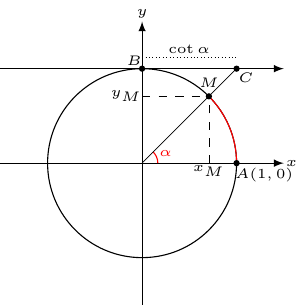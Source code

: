\documentclass[crop]{standalone}
\usepackage[dvipsnames]{xcolor}
\usepackage{tikz}
\usetikzlibrary{positioning}

\begin{document}
  \begin{tikzpicture}[font=\tiny]
    \def\r{1.2}
    \def\t{45}
    \def\ox{1.8}
    \def\oy{1.8}
    
    \def\xm{\r*cos(\t)}
    \def\ym{\r*sin(\t)}
    \def\cotv{\r*cot(\t)}

    \draw[-latex,line width=0.25pt] ({-\ox},0) -- ({\ox},0);
    \node at ({\ox+0.1},0) {$x$};
    \draw[-latex,line width=0.25pt] (0,{-\oy}) -- (0,{\oy});
    \node at (0,{\oy+0.1}) {$y$};
    \draw[-latex,line width=0.25pt] ({-\ox},\r) -- ({\ox},\r);
    
    \draw (0,0) circle (\r);
    \draw[red] (0.2,0) arc (0:\t:0.2);
    \draw[red] (\r,0) arc (0:\t:\r);
    \draw[line width=0.25pt] (0,0) -- ({\cotv},\r);
    \node[red] at (0.3,0.12) {$\alpha$};
    
    \fill (\r,0) circle (0.04);
    \node at ({\r+0.35},-0.15) {$A(1,0)$};

    \fill (0,\r) circle (0.04);
    \node at (-0.1,{\r+0.1}) {$B$};
    
    \fill ({\xm},{\ym}) circle (0.04);
    \node at ({\xm},{\ym+0.17}) {$M$};

    \fill ({\cotv},\r) circle (0.04);
    \node at ({\cotv+0.12},{\r-0.12}) {$C$};
    
    \draw[line width=0.25pt,dashed] (0,{\ym}) -- ({\xm},{\ym});
    \node at (-0.2,{\ym}) { $y_{M}$};    
    
    \draw[line width=0.25pt,dashed] ({\xm},0) -- ({\xm},{\ym});
    \node at ({\xm},-0.1) { $x_{M}$};

    \draw[line width=0.25pt,densely dotted] (0,\r+0.15) -- ({\cotv},\r+0.15);
    \node at ({\cotv/2},{\r+0.25}) {$\cot{\alpha}$};
  \end{tikzpicture}%
\end{document}